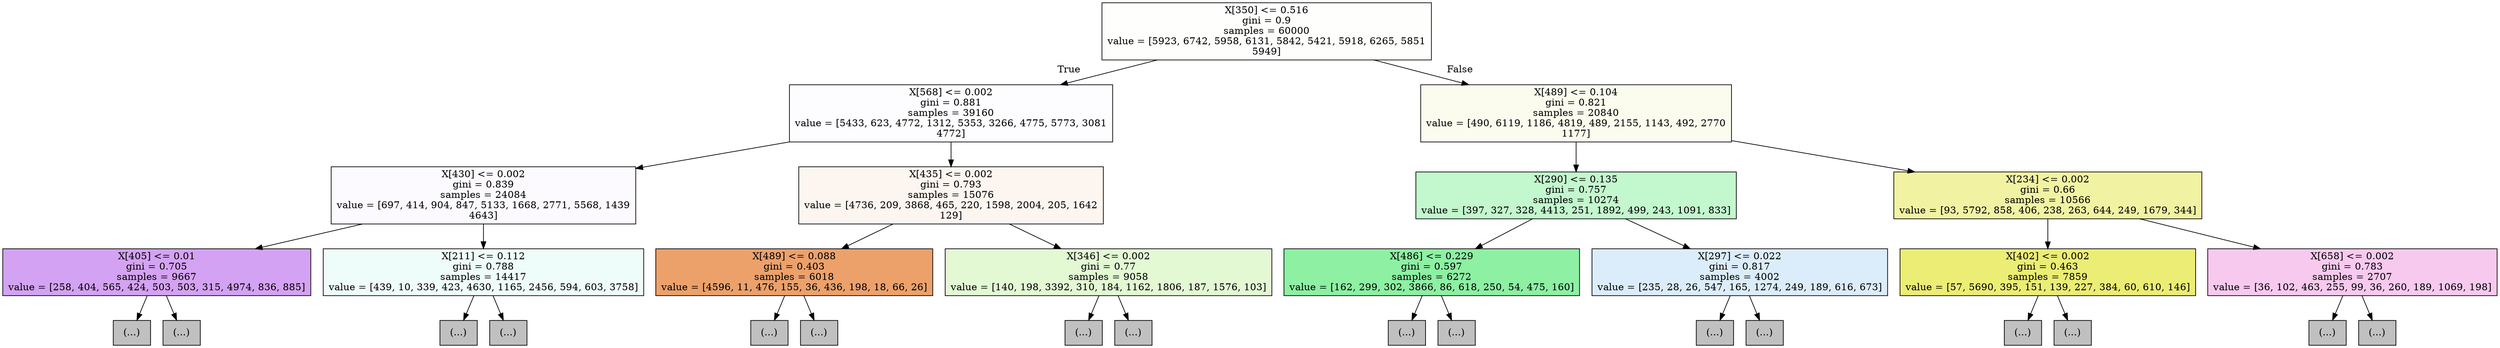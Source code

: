 digraph Tree {
node [shape=box, style="filled", color="black"] ;
0 [label="X[350] <= 0.516\ngini = 0.9\nsamples = 60000\nvalue = [5923, 6742, 5958, 6131, 5842, 5421, 5918, 6265, 5851\n5949]", fillcolor="#e2e53902"] ;
1 [label="X[568] <= 0.002\ngini = 0.881\nsamples = 39160\nvalue = [5433, 623, 4772, 1312, 5353, 3266, 4775, 5773, 3081\n4772]", fillcolor="#a339e503"] ;
0 -> 1 [labeldistance=2.5, labelangle=45, headlabel="True"] ;
2 [label="X[430] <= 0.002\ngini = 0.839\nsamples = 24084\nvalue = [697, 414, 904, 847, 5133, 1668, 2771, 5568, 1439\n4643]", fillcolor="#a339e506"] ;
1 -> 2 ;
3 [label="X[405] <= 0.01\ngini = 0.705\nsamples = 9667\nvalue = [258, 404, 565, 424, 503, 503, 315, 4974, 836, 885]", fillcolor="#a339e577"] ;
2 -> 3 ;
4 [label="(...)", fillcolor="#C0C0C0"] ;
3 -> 4 ;
123 [label="(...)", fillcolor="#C0C0C0"] ;
3 -> 123 ;
246 [label="X[211] <= 0.112\ngini = 0.788\nsamples = 14417\nvalue = [439, 10, 339, 423, 4630, 1165, 2456, 594, 603, 3758]", fillcolor="#39e5c515"] ;
2 -> 246 ;
247 [label="(...)", fillcolor="#C0C0C0"] ;
246 -> 247 ;
324 [label="(...)", fillcolor="#C0C0C0"] ;
246 -> 324 ;
439 [label="X[435] <= 0.002\ngini = 0.793\nsamples = 15076\nvalue = [4736, 209, 3868, 465, 220, 1598, 2004, 205, 1642\n129]", fillcolor="#e5813914"] ;
1 -> 439 ;
440 [label="X[489] <= 0.088\ngini = 0.403\nsamples = 6018\nvalue = [4596, 11, 476, 155, 36, 436, 198, 18, 66, 26]", fillcolor="#e58139be"] ;
439 -> 440 ;
441 [label="(...)", fillcolor="#C0C0C0"] ;
440 -> 441 ;
548 [label="(...)", fillcolor="#C0C0C0"] ;
440 -> 548 ;
627 [label="X[346] <= 0.002\ngini = 0.77\nsamples = 9058\nvalue = [140, 198, 3392, 310, 184, 1162, 1806, 187, 1576, 103]", fillcolor="#7be53938"] ;
439 -> 627 ;
628 [label="(...)", fillcolor="#C0C0C0"] ;
627 -> 628 ;
735 [label="(...)", fillcolor="#C0C0C0"] ;
627 -> 735 ;
858 [label="X[489] <= 0.104\ngini = 0.821\nsamples = 20840\nvalue = [490, 6119, 1186, 4819, 489, 2155, 1143, 492, 2770\n1177]", fillcolor="#e2e53915"] ;
0 -> 858 [labeldistance=2.5, labelangle=-45, headlabel="False"] ;
859 [label="X[290] <= 0.135\ngini = 0.757\nsamples = 10274\nvalue = [397, 327, 328, 4413, 251, 1892, 499, 243, 1091, 833]", fillcolor="#39e55e4d"] ;
858 -> 859 ;
860 [label="X[486] <= 0.229\ngini = 0.597\nsamples = 6272\nvalue = [162, 299, 302, 3866, 86, 618, 250, 54, 475, 160]", fillcolor="#39e55e92"] ;
859 -> 860 ;
861 [label="(...)", fillcolor="#C0C0C0"] ;
860 -> 861 ;
980 [label="(...)", fillcolor="#C0C0C0"] ;
860 -> 980 ;
1101 [label="X[297] <= 0.022\ngini = 0.817\nsamples = 4002\nvalue = [235, 28, 26, 547, 165, 1274, 249, 189, 616, 673]", fillcolor="#399de52e"] ;
859 -> 1101 ;
1102 [label="(...)", fillcolor="#C0C0C0"] ;
1101 -> 1102 ;
1199 [label="(...)", fillcolor="#C0C0C0"] ;
1101 -> 1199 ;
1318 [label="X[234] <= 0.002\ngini = 0.66\nsamples = 10566\nvalue = [93, 5792, 858, 406, 238, 263, 644, 249, 1679, 344]", fillcolor="#e2e53976"] ;
858 -> 1318 ;
1319 [label="X[402] <= 0.002\ngini = 0.463\nsamples = 7859\nvalue = [57, 5690, 395, 151, 139, 227, 384, 60, 610, 146]", fillcolor="#e2e539b3"] ;
1318 -> 1319 ;
1320 [label="(...)", fillcolor="#C0C0C0"] ;
1319 -> 1320 ;
1415 [label="(...)", fillcolor="#C0C0C0"] ;
1319 -> 1415 ;
1488 [label="X[658] <= 0.002\ngini = 0.783\nsamples = 2707\nvalue = [36, 102, 463, 255, 99, 36, 260, 189, 1069, 198]", fillcolor="#e539c045"] ;
1318 -> 1488 ;
1489 [label="(...)", fillcolor="#C0C0C0"] ;
1488 -> 1489 ;
1596 [label="(...)", fillcolor="#C0C0C0"] ;
1488 -> 1596 ;
}
